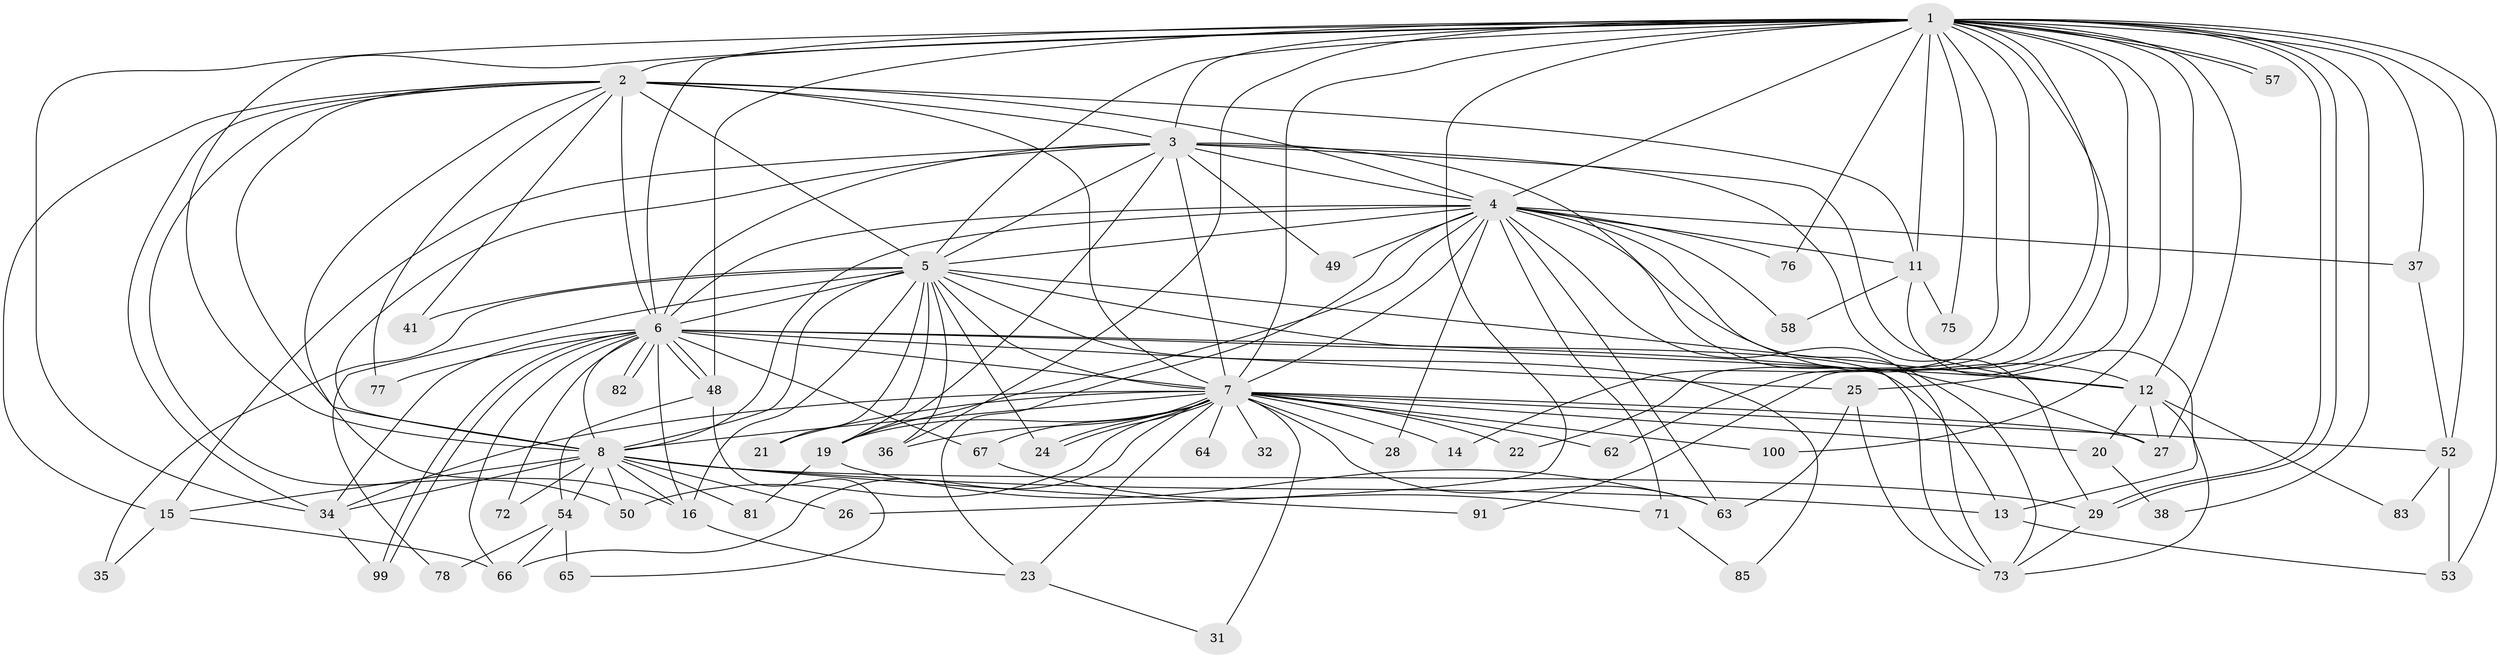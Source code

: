 // original degree distribution, {33: 0.00819672131147541, 19: 0.00819672131147541, 16: 0.00819672131147541, 24: 0.00819672131147541, 22: 0.02459016393442623, 28: 0.00819672131147541, 18: 0.00819672131147541, 23: 0.00819672131147541, 4: 0.09836065573770492, 7: 0.00819672131147541, 2: 0.5573770491803278, 5: 0.05737704918032787, 8: 0.01639344262295082, 3: 0.1721311475409836, 6: 0.00819672131147541}
// Generated by graph-tools (version 1.1) at 2025/14/03/09/25 04:14:17]
// undirected, 61 vertices, 165 edges
graph export_dot {
graph [start="1"]
  node [color=gray90,style=filled];
  1 [super="+18"];
  2;
  3;
  4;
  5 [super="+30"];
  6 [super="+44"];
  7 [super="+9+17"];
  8 [super="+51+102+106+119+92+90+68"];
  11 [super="+42"];
  12 [super="+47+74+59+45"];
  13;
  14;
  15 [super="+60"];
  16 [super="+80+33+40"];
  19 [super="+56"];
  20 [super="+109+111"];
  21;
  22;
  23;
  24 [super="+112"];
  25 [super="+94+79"];
  26 [super="+118"];
  27 [super="+89"];
  28;
  29 [super="+122+86"];
  31;
  32;
  34 [super="+96+43"];
  35;
  36 [super="+46"];
  37 [super="+88"];
  38 [super="+39"];
  41;
  48 [super="+93"];
  49;
  50 [super="+110"];
  52;
  53 [super="+69"];
  54;
  57;
  58;
  62;
  63 [super="+104"];
  64;
  65 [super="+116"];
  66 [super="+108"];
  67;
  71;
  72;
  73 [super="+98+117+84"];
  75 [super="+121"];
  76;
  77;
  78;
  81;
  82;
  83;
  85;
  91;
  99 [super="+120"];
  100;
  1 -- 2 [weight=2];
  1 -- 3;
  1 -- 4;
  1 -- 5;
  1 -- 6;
  1 -- 7 [weight=6];
  1 -- 8;
  1 -- 12;
  1 -- 14;
  1 -- 22;
  1 -- 26 [weight=2];
  1 -- 29;
  1 -- 29;
  1 -- 36;
  1 -- 37;
  1 -- 38 [weight=2];
  1 -- 52;
  1 -- 53;
  1 -- 57;
  1 -- 57;
  1 -- 62;
  1 -- 75 [weight=2];
  1 -- 76;
  1 -- 91;
  1 -- 100;
  1 -- 25;
  1 -- 48;
  1 -- 27;
  1 -- 11;
  1 -- 34;
  2 -- 3;
  2 -- 4;
  2 -- 5 [weight=2];
  2 -- 6;
  2 -- 7 [weight=4];
  2 -- 8;
  2 -- 11;
  2 -- 15;
  2 -- 41;
  2 -- 50;
  2 -- 77;
  2 -- 16;
  2 -- 34;
  3 -- 4;
  3 -- 5;
  3 -- 6;
  3 -- 7 [weight=3];
  3 -- 8;
  3 -- 15 [weight=2];
  3 -- 19;
  3 -- 49;
  3 -- 12;
  3 -- 73;
  3 -- 29;
  4 -- 5;
  4 -- 6;
  4 -- 7 [weight=4];
  4 -- 8 [weight=2];
  4 -- 11;
  4 -- 12;
  4 -- 23;
  4 -- 27;
  4 -- 28;
  4 -- 37;
  4 -- 49;
  4 -- 58;
  4 -- 63;
  4 -- 71;
  4 -- 76;
  4 -- 73;
  4 -- 19;
  5 -- 6;
  5 -- 7 [weight=4];
  5 -- 8 [weight=2];
  5 -- 21;
  5 -- 35;
  5 -- 36;
  5 -- 41;
  5 -- 73;
  5 -- 78;
  5 -- 85;
  5 -- 12;
  5 -- 19;
  5 -- 16;
  5 -- 24;
  6 -- 7 [weight=4];
  6 -- 8 [weight=4];
  6 -- 13;
  6 -- 16;
  6 -- 25;
  6 -- 48;
  6 -- 48;
  6 -- 66;
  6 -- 67;
  6 -- 72;
  6 -- 77;
  6 -- 82;
  6 -- 82;
  6 -- 99;
  6 -- 99;
  6 -- 34;
  6 -- 12;
  7 -- 8 [weight=5];
  7 -- 20 [weight=3];
  7 -- 24;
  7 -- 24;
  7 -- 31;
  7 -- 34 [weight=2];
  7 -- 50;
  7 -- 62;
  7 -- 64 [weight=2];
  7 -- 66;
  7 -- 67;
  7 -- 14;
  7 -- 19;
  7 -- 21;
  7 -- 22;
  7 -- 23;
  7 -- 27;
  7 -- 28;
  7 -- 32 [weight=2];
  7 -- 100;
  7 -- 52;
  7 -- 63;
  7 -- 36;
  8 -- 16;
  8 -- 26;
  8 -- 54;
  8 -- 81;
  8 -- 91;
  8 -- 72;
  8 -- 34;
  8 -- 29;
  8 -- 50;
  8 -- 13;
  8 -- 15;
  11 -- 13;
  11 -- 75;
  11 -- 58;
  12 -- 20;
  12 -- 27;
  12 -- 73;
  12 -- 83;
  13 -- 53;
  15 -- 35;
  15 -- 66;
  16 -- 23;
  19 -- 81;
  19 -- 63;
  20 -- 38;
  23 -- 31;
  25 -- 63;
  25 -- 73;
  29 -- 73;
  34 -- 99;
  37 -- 52;
  48 -- 54;
  48 -- 65;
  52 -- 83;
  52 -- 53;
  54 -- 65 [weight=2];
  54 -- 78;
  54 -- 66;
  67 -- 71;
  71 -- 85;
}
